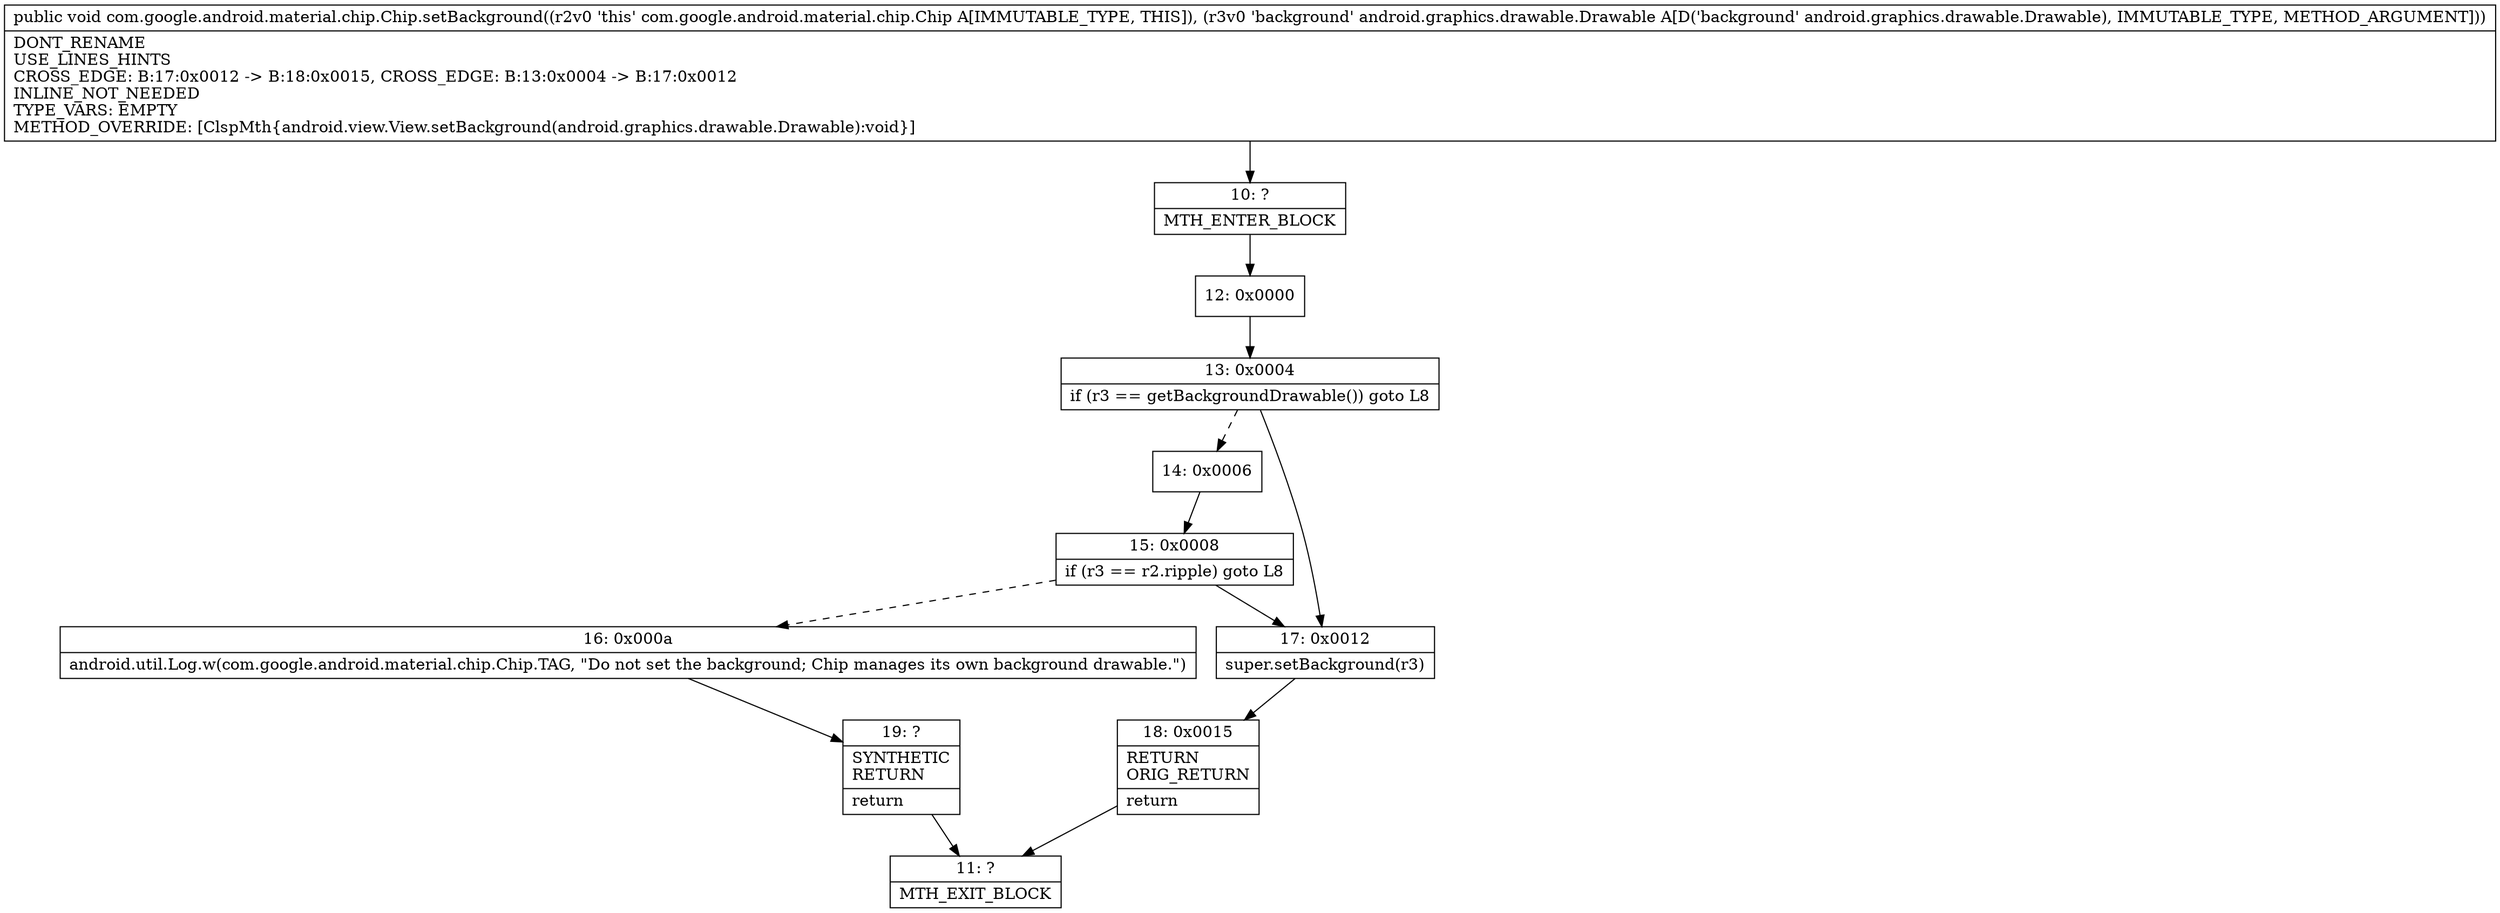 digraph "CFG forcom.google.android.material.chip.Chip.setBackground(Landroid\/graphics\/drawable\/Drawable;)V" {
Node_10 [shape=record,label="{10\:\ ?|MTH_ENTER_BLOCK\l}"];
Node_12 [shape=record,label="{12\:\ 0x0000}"];
Node_13 [shape=record,label="{13\:\ 0x0004|if (r3 == getBackgroundDrawable()) goto L8\l}"];
Node_14 [shape=record,label="{14\:\ 0x0006}"];
Node_15 [shape=record,label="{15\:\ 0x0008|if (r3 == r2.ripple) goto L8\l}"];
Node_16 [shape=record,label="{16\:\ 0x000a|android.util.Log.w(com.google.android.material.chip.Chip.TAG, \"Do not set the background; Chip manages its own background drawable.\")\l}"];
Node_19 [shape=record,label="{19\:\ ?|SYNTHETIC\lRETURN\l|return\l}"];
Node_11 [shape=record,label="{11\:\ ?|MTH_EXIT_BLOCK\l}"];
Node_17 [shape=record,label="{17\:\ 0x0012|super.setBackground(r3)\l}"];
Node_18 [shape=record,label="{18\:\ 0x0015|RETURN\lORIG_RETURN\l|return\l}"];
MethodNode[shape=record,label="{public void com.google.android.material.chip.Chip.setBackground((r2v0 'this' com.google.android.material.chip.Chip A[IMMUTABLE_TYPE, THIS]), (r3v0 'background' android.graphics.drawable.Drawable A[D('background' android.graphics.drawable.Drawable), IMMUTABLE_TYPE, METHOD_ARGUMENT]))  | DONT_RENAME\lUSE_LINES_HINTS\lCROSS_EDGE: B:17:0x0012 \-\> B:18:0x0015, CROSS_EDGE: B:13:0x0004 \-\> B:17:0x0012\lINLINE_NOT_NEEDED\lTYPE_VARS: EMPTY\lMETHOD_OVERRIDE: [ClspMth\{android.view.View.setBackground(android.graphics.drawable.Drawable):void\}]\l}"];
MethodNode -> Node_10;Node_10 -> Node_12;
Node_12 -> Node_13;
Node_13 -> Node_14[style=dashed];
Node_13 -> Node_17;
Node_14 -> Node_15;
Node_15 -> Node_16[style=dashed];
Node_15 -> Node_17;
Node_16 -> Node_19;
Node_19 -> Node_11;
Node_17 -> Node_18;
Node_18 -> Node_11;
}

